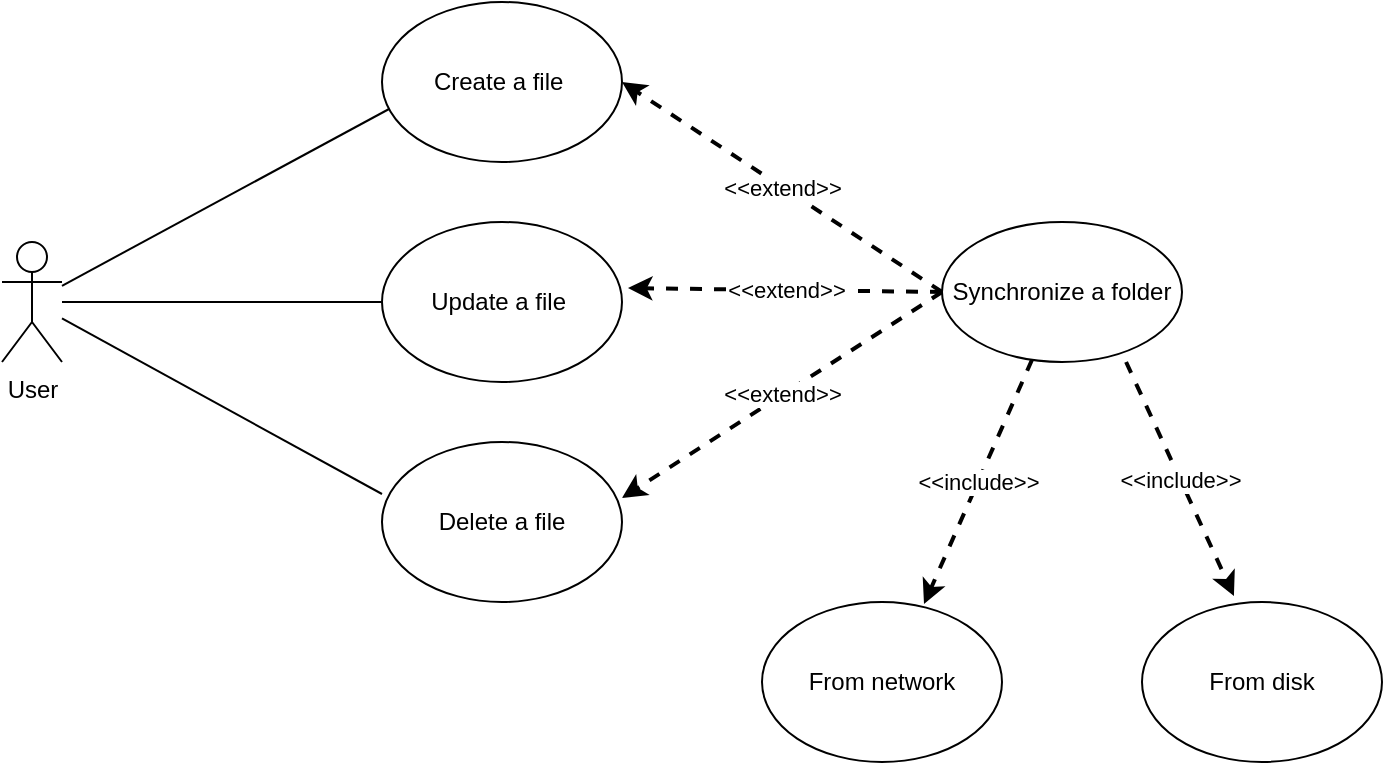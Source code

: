 <mxfile version="21.2.8" type="device">
  <diagram name="Page-1" id="ik0VpQQ1ttGzeOW6tWPW">
    <mxGraphModel dx="1098" dy="797" grid="1" gridSize="10" guides="1" tooltips="1" connect="1" arrows="1" fold="1" page="1" pageScale="1" pageWidth="827" pageHeight="1169" math="0" shadow="0">
      <root>
        <mxCell id="0" />
        <mxCell id="1" parent="0" />
        <mxCell id="4nL-38JFgl4hAv-z__2A-1" value="User" style="shape=umlActor;verticalLabelPosition=bottom;verticalAlign=top;html=1;outlineConnect=0;" vertex="1" parent="1">
          <mxGeometry x="130" y="200" width="30" height="60" as="geometry" />
        </mxCell>
        <mxCell id="4nL-38JFgl4hAv-z__2A-4" value="Synchronize a folder" style="ellipse;whiteSpace=wrap;html=1;" vertex="1" parent="1">
          <mxGeometry x="600" y="190" width="120" height="70" as="geometry" />
        </mxCell>
        <mxCell id="4nL-38JFgl4hAv-z__2A-6" value="" style="endArrow=none;html=1;rounded=0;" edge="1" parent="1" source="4nL-38JFgl4hAv-z__2A-1">
          <mxGeometry width="50" height="50" relative="1" as="geometry">
            <mxPoint x="200" y="260" as="sourcePoint" />
            <mxPoint x="330" y="130" as="targetPoint" />
          </mxGeometry>
        </mxCell>
        <mxCell id="4nL-38JFgl4hAv-z__2A-7" value="Create a file&amp;nbsp;" style="ellipse;whiteSpace=wrap;html=1;" vertex="1" parent="1">
          <mxGeometry x="320" y="80" width="120" height="80" as="geometry" />
        </mxCell>
        <mxCell id="4nL-38JFgl4hAv-z__2A-8" value="Update a file&amp;nbsp;" style="ellipse;whiteSpace=wrap;html=1;" vertex="1" parent="1">
          <mxGeometry x="320" y="190" width="120" height="80" as="geometry" />
        </mxCell>
        <mxCell id="4nL-38JFgl4hAv-z__2A-9" value="Delete a file" style="ellipse;whiteSpace=wrap;html=1;" vertex="1" parent="1">
          <mxGeometry x="320" y="300" width="120" height="80" as="geometry" />
        </mxCell>
        <mxCell id="4nL-38JFgl4hAv-z__2A-10" value="&amp;lt;&amp;lt;extend&amp;gt;&amp;gt;" style="endArrow=classic;html=1;rounded=0;exitX=0;exitY=0.5;exitDx=0;exitDy=0;entryX=1;entryY=0.5;entryDx=0;entryDy=0;dashed=1;strokeWidth=2;" edge="1" parent="1" source="4nL-38JFgl4hAv-z__2A-4" target="4nL-38JFgl4hAv-z__2A-7">
          <mxGeometry width="50" height="50" relative="1" as="geometry">
            <mxPoint x="520" y="290" as="sourcePoint" />
            <mxPoint x="570" y="240" as="targetPoint" />
          </mxGeometry>
        </mxCell>
        <mxCell id="4nL-38JFgl4hAv-z__2A-11" value="&amp;lt;&amp;lt;extend&amp;gt;&amp;gt;" style="endArrow=classic;html=1;rounded=0;exitX=0;exitY=0.5;exitDx=0;exitDy=0;entryX=1.025;entryY=0.413;entryDx=0;entryDy=0;dashed=1;strokeWidth=2;entryPerimeter=0;" edge="1" parent="1" source="4nL-38JFgl4hAv-z__2A-4" target="4nL-38JFgl4hAv-z__2A-8">
          <mxGeometry width="50" height="50" relative="1" as="geometry">
            <mxPoint x="590" y="245" as="sourcePoint" />
            <mxPoint x="450" y="200" as="targetPoint" />
          </mxGeometry>
        </mxCell>
        <mxCell id="4nL-38JFgl4hAv-z__2A-12" value="&amp;lt;&amp;lt;extend&amp;gt;&amp;gt;" style="endArrow=classic;html=1;rounded=0;exitX=0;exitY=0.5;exitDx=0;exitDy=0;entryX=1;entryY=0.35;entryDx=0;entryDy=0;dashed=1;strokeWidth=2;entryPerimeter=0;" edge="1" parent="1" source="4nL-38JFgl4hAv-z__2A-4" target="4nL-38JFgl4hAv-z__2A-9">
          <mxGeometry width="50" height="50" relative="1" as="geometry">
            <mxPoint x="620" y="362.5" as="sourcePoint" />
            <mxPoint x="480" y="317.5" as="targetPoint" />
          </mxGeometry>
        </mxCell>
        <mxCell id="4nL-38JFgl4hAv-z__2A-13" value="" style="endArrow=none;html=1;rounded=0;entryX=0;entryY=0.5;entryDx=0;entryDy=0;" edge="1" parent="1" source="4nL-38JFgl4hAv-z__2A-1" target="4nL-38JFgl4hAv-z__2A-8">
          <mxGeometry width="50" height="50" relative="1" as="geometry">
            <mxPoint x="190" y="270" as="sourcePoint" />
            <mxPoint x="310" y="180" as="targetPoint" />
          </mxGeometry>
        </mxCell>
        <mxCell id="4nL-38JFgl4hAv-z__2A-15" value="" style="endArrow=none;html=1;rounded=0;entryX=0;entryY=0.325;entryDx=0;entryDy=0;entryPerimeter=0;" edge="1" parent="1" source="4nL-38JFgl4hAv-z__2A-1" target="4nL-38JFgl4hAv-z__2A-9">
          <mxGeometry width="50" height="50" relative="1" as="geometry">
            <mxPoint x="190" y="280" as="sourcePoint" />
            <mxPoint x="330" y="240" as="targetPoint" />
          </mxGeometry>
        </mxCell>
        <mxCell id="4nL-38JFgl4hAv-z__2A-16" value="&amp;lt;&amp;lt;include&amp;gt;&amp;gt;" style="endArrow=classic;html=1;rounded=0;entryX=0.675;entryY=0.013;entryDx=0;entryDy=0;dashed=1;strokeWidth=2;entryPerimeter=0;" edge="1" parent="1" source="4nL-38JFgl4hAv-z__2A-4" target="4nL-38JFgl4hAv-z__2A-17">
          <mxGeometry width="50" height="50" relative="1" as="geometry">
            <mxPoint x="680" y="550" as="sourcePoint" />
            <mxPoint x="520" y="653" as="targetPoint" />
          </mxGeometry>
        </mxCell>
        <mxCell id="4nL-38JFgl4hAv-z__2A-17" value="From network" style="ellipse;whiteSpace=wrap;html=1;" vertex="1" parent="1">
          <mxGeometry x="510" y="380" width="120" height="80" as="geometry" />
        </mxCell>
        <mxCell id="4nL-38JFgl4hAv-z__2A-18" value="From disk" style="ellipse;whiteSpace=wrap;html=1;" vertex="1" parent="1">
          <mxGeometry x="700" y="380" width="120" height="80" as="geometry" />
        </mxCell>
        <mxCell id="4nL-38JFgl4hAv-z__2A-19" value="&amp;lt;&amp;lt;include&amp;gt;&amp;gt;" style="endArrow=classic;html=1;rounded=0;entryX=0.383;entryY=-0.037;entryDx=0;entryDy=0;dashed=1;strokeWidth=2;entryPerimeter=0;exitX=0.767;exitY=1;exitDx=0;exitDy=0;exitPerimeter=0;" edge="1" parent="1" source="4nL-38JFgl4hAv-z__2A-4" target="4nL-38JFgl4hAv-z__2A-18">
          <mxGeometry width="50" height="50" relative="1" as="geometry">
            <mxPoint x="735" y="260" as="sourcePoint" />
            <mxPoint x="680" y="392" as="targetPoint" />
          </mxGeometry>
        </mxCell>
      </root>
    </mxGraphModel>
  </diagram>
</mxfile>
